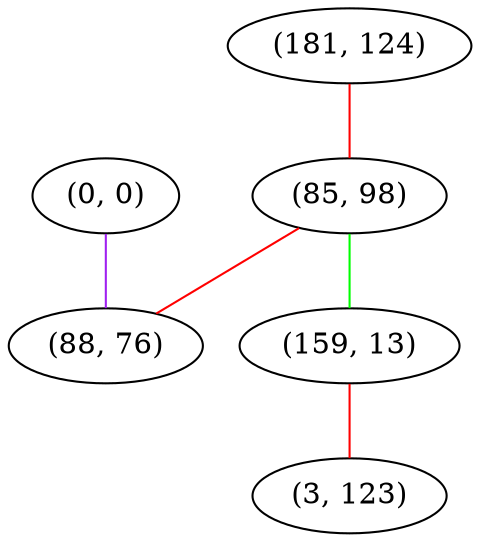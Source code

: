 graph "" {
"(0, 0)";
"(181, 124)";
"(85, 98)";
"(159, 13)";
"(88, 76)";
"(3, 123)";
"(0, 0)" -- "(88, 76)"  [color=purple, key=0, weight=4];
"(181, 124)" -- "(85, 98)"  [color=red, key=0, weight=1];
"(85, 98)" -- "(159, 13)"  [color=green, key=0, weight=2];
"(85, 98)" -- "(88, 76)"  [color=red, key=0, weight=1];
"(159, 13)" -- "(3, 123)"  [color=red, key=0, weight=1];
}
